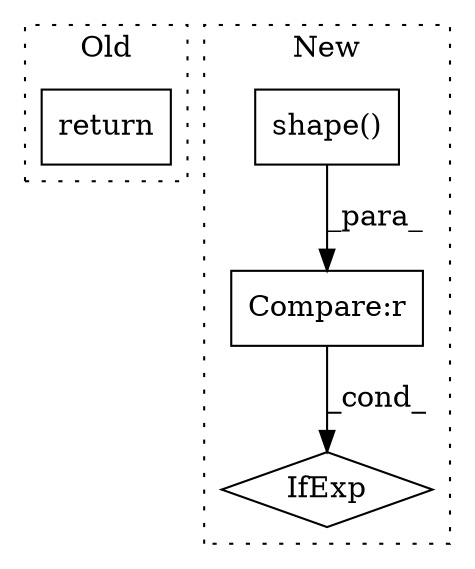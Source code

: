 digraph G {
subgraph cluster0 {
1 [label="return" a="93" s="29407" l="7" shape="box"];
label = "Old";
style="dotted";
}
subgraph cluster1 {
2 [label="shape()" a="75" s="30053,30067" l="9,1" shape="box"];
3 [label="IfExp" a="51" s="30045,30074" l="4,6" shape="diamond"];
4 [label="Compare:r" a="40" s="30049" l="25" shape="box"];
label = "New";
style="dotted";
}
2 -> 4 [label="_para_"];
4 -> 3 [label="_cond_"];
}